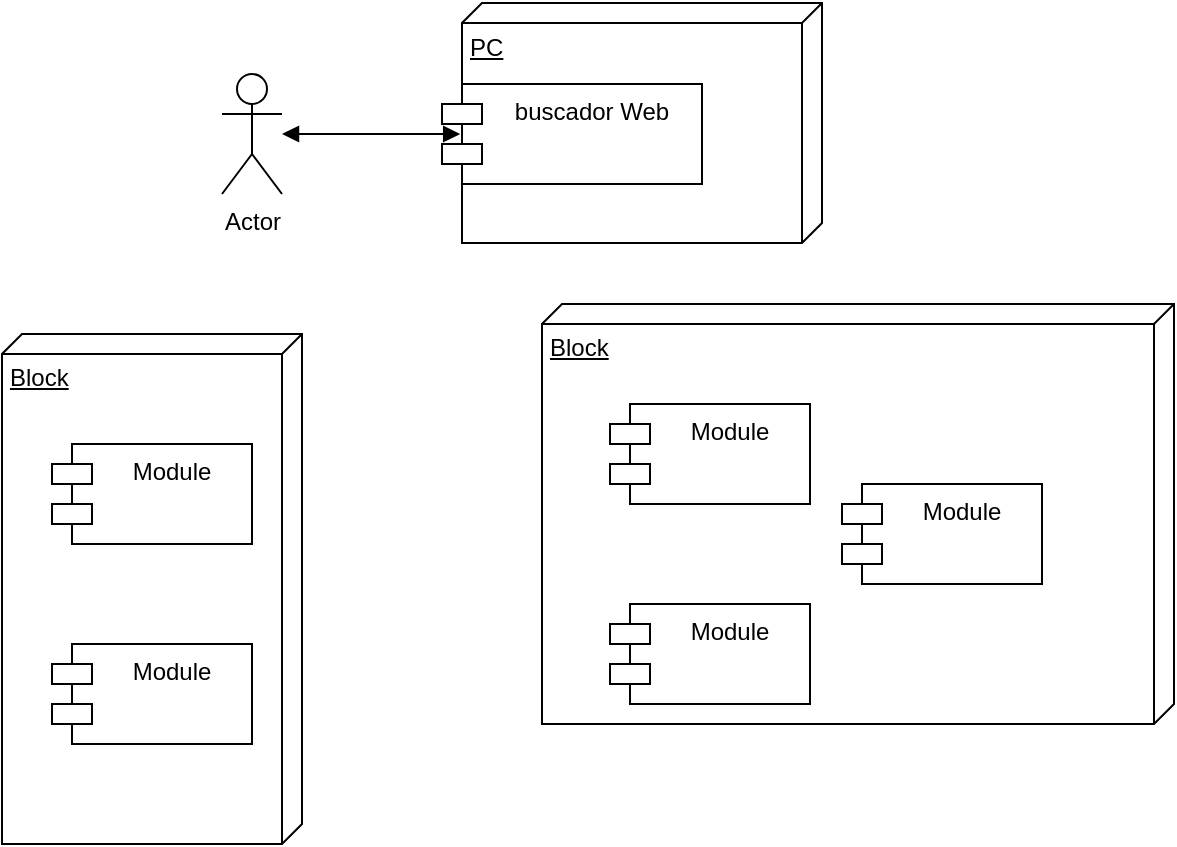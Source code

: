 <mxfile version="20.0.1" type="github">
  <diagram id="9J2zopABam14oHIKrcXx" name="Page-1">
    <mxGraphModel dx="868" dy="450" grid="1" gridSize="10" guides="1" tooltips="1" connect="1" arrows="1" fold="1" page="1" pageScale="1" pageWidth="827" pageHeight="1169" math="0" shadow="0">
      <root>
        <mxCell id="0" />
        <mxCell id="1" parent="0" />
        <mxCell id="alT3Ab4UURqwaVCrJU74-1" value="Actor" style="shape=umlActor;verticalLabelPosition=bottom;verticalAlign=top;html=1;" vertex="1" parent="1">
          <mxGeometry x="120" y="75" width="30" height="60" as="geometry" />
        </mxCell>
        <mxCell id="alT3Ab4UURqwaVCrJU74-2" value="" style="endArrow=block;startArrow=block;endFill=1;startFill=1;html=1;rounded=0;entryX=0.07;entryY=0.5;entryDx=0;entryDy=0;entryPerimeter=0;" edge="1" parent="1" source="alT3Ab4UURqwaVCrJU74-1" target="alT3Ab4UURqwaVCrJU74-4">
          <mxGeometry width="160" relative="1" as="geometry">
            <mxPoint x="170" y="99.5" as="sourcePoint" />
            <mxPoint x="330" y="99.5" as="targetPoint" />
          </mxGeometry>
        </mxCell>
        <mxCell id="alT3Ab4UURqwaVCrJU74-3" value="PC" style="verticalAlign=top;align=left;spacingTop=8;spacingLeft=2;spacingRight=12;shape=cube;size=10;direction=south;fontStyle=4;html=1;" vertex="1" parent="1">
          <mxGeometry x="240" y="39.5" width="180" height="120" as="geometry" />
        </mxCell>
        <mxCell id="alT3Ab4UURqwaVCrJU74-4" value="buscador Web" style="shape=module;align=left;spacingLeft=20;align=center;verticalAlign=top;" vertex="1" parent="1">
          <mxGeometry x="230" y="80" width="130" height="50" as="geometry" />
        </mxCell>
        <mxCell id="alT3Ab4UURqwaVCrJU74-8" value="Block" style="verticalAlign=top;align=left;spacingTop=8;spacingLeft=2;spacingRight=12;shape=cube;size=10;direction=south;fontStyle=4;html=1;" vertex="1" parent="1">
          <mxGeometry x="280" y="190" width="316" height="210" as="geometry" />
        </mxCell>
        <mxCell id="alT3Ab4UURqwaVCrJU74-13" value="Module" style="shape=module;align=left;spacingLeft=20;align=center;verticalAlign=top;" vertex="1" parent="1">
          <mxGeometry x="314" y="340" width="100" height="50" as="geometry" />
        </mxCell>
        <mxCell id="alT3Ab4UURqwaVCrJU74-14" value="Module" style="shape=module;align=left;spacingLeft=20;align=center;verticalAlign=top;" vertex="1" parent="1">
          <mxGeometry x="430" y="280" width="100" height="50" as="geometry" />
        </mxCell>
        <mxCell id="alT3Ab4UURqwaVCrJU74-16" value="Module" style="shape=module;align=left;spacingLeft=20;align=center;verticalAlign=top;" vertex="1" parent="1">
          <mxGeometry x="314" y="240" width="100" height="50" as="geometry" />
        </mxCell>
        <mxCell id="alT3Ab4UURqwaVCrJU74-17" value="Block" style="verticalAlign=top;align=left;spacingTop=8;spacingLeft=2;spacingRight=12;shape=cube;size=10;direction=south;fontStyle=4;html=1;" vertex="1" parent="1">
          <mxGeometry x="10" y="205" width="150" height="255" as="geometry" />
        </mxCell>
        <mxCell id="alT3Ab4UURqwaVCrJU74-18" value="Module" style="shape=module;align=left;spacingLeft=20;align=center;verticalAlign=top;" vertex="1" parent="1">
          <mxGeometry x="35" y="360" width="100" height="50" as="geometry" />
        </mxCell>
        <mxCell id="alT3Ab4UURqwaVCrJU74-19" value="Module" style="shape=module;align=left;spacingLeft=20;align=center;verticalAlign=top;" vertex="1" parent="1">
          <mxGeometry x="35" y="260" width="100" height="50" as="geometry" />
        </mxCell>
      </root>
    </mxGraphModel>
  </diagram>
</mxfile>
